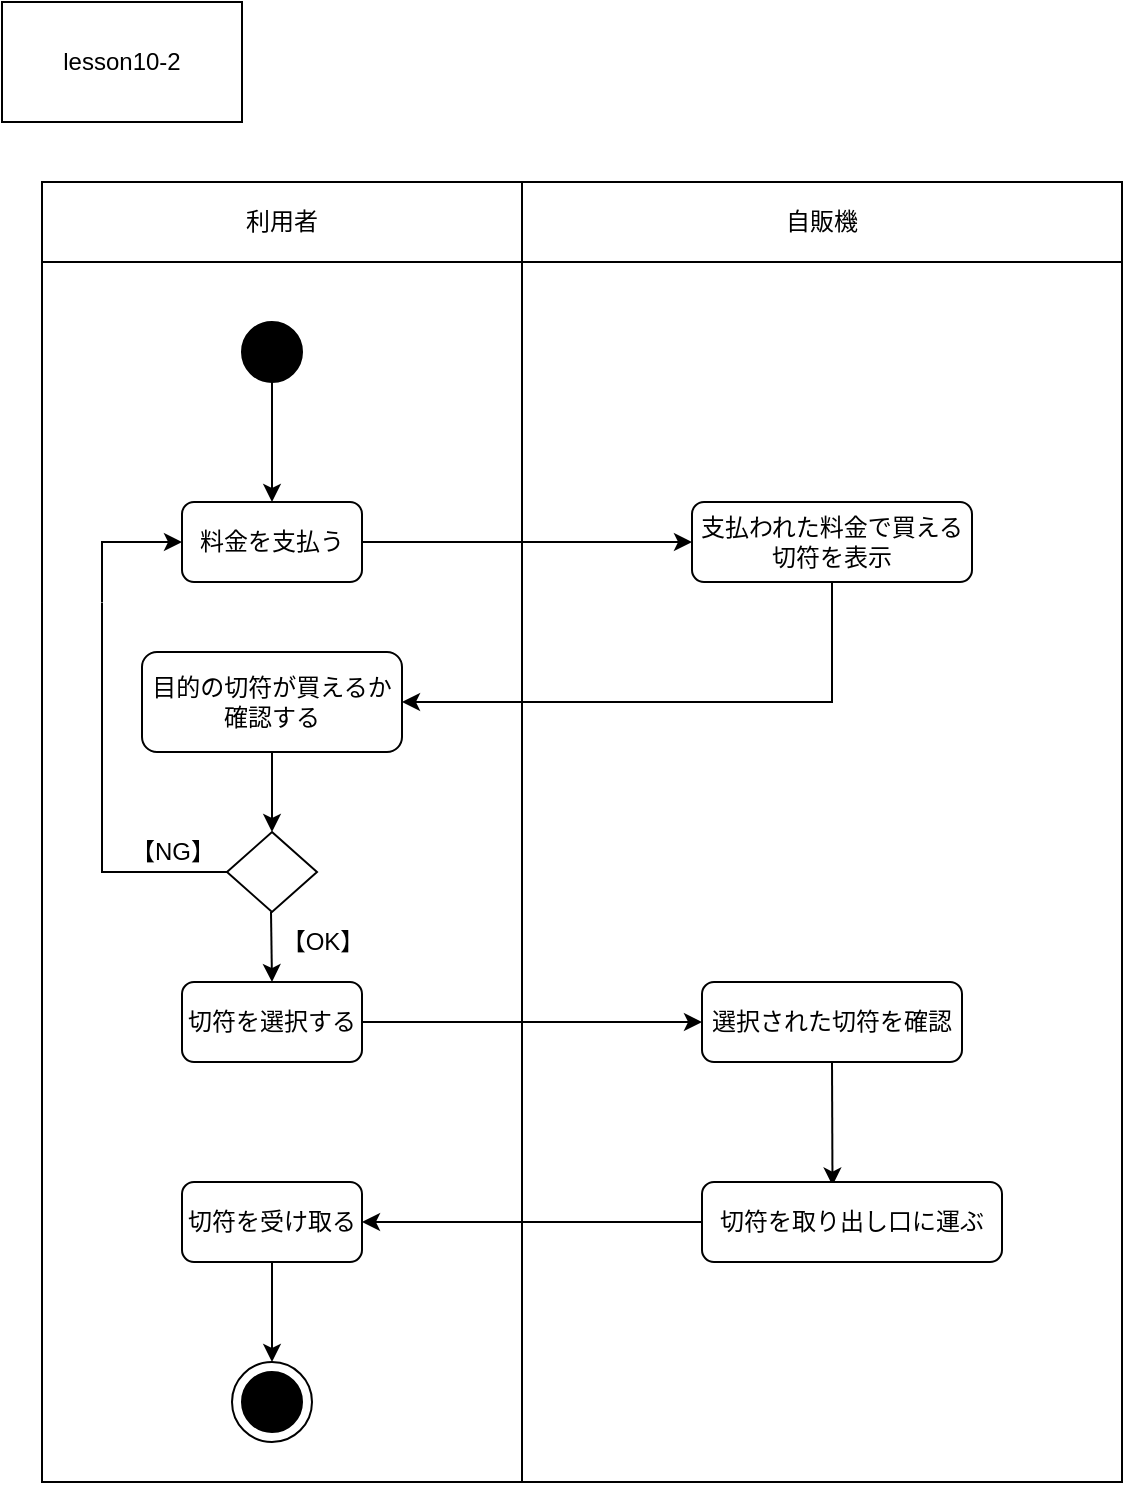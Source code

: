 <mxfile version="22.0.2" type="device">
  <diagram name="ページ1" id="NKPZZOQx5-XQ6p6UbQd2">
    <mxGraphModel dx="864" dy="556" grid="1" gridSize="10" guides="1" tooltips="1" connect="1" arrows="1" fold="1" page="1" pageScale="1" pageWidth="827" pageHeight="1169" math="0" shadow="0">
      <root>
        <mxCell id="0" />
        <mxCell id="1" parent="0" />
        <mxCell id="8J1VvUq5-NI3Xs663vR5-26" value="" style="rounded=0;whiteSpace=wrap;html=1;" parent="1" vertex="1">
          <mxGeometry x="270" y="340" width="300" height="610" as="geometry" />
        </mxCell>
        <mxCell id="8J1VvUq5-NI3Xs663vR5-25" value="" style="rounded=0;whiteSpace=wrap;html=1;" parent="1" vertex="1">
          <mxGeometry x="30" y="340" width="240" height="610" as="geometry" />
        </mxCell>
        <mxCell id="0mSqBatTHCEcBpTO_uF6-18" value="lesson10-2" style="rounded=0;whiteSpace=wrap;html=1;" parent="1" vertex="1">
          <mxGeometry x="10" y="210" width="120" height="60" as="geometry" />
        </mxCell>
        <mxCell id="8J1VvUq5-NI3Xs663vR5-1" value="" style="ellipse;whiteSpace=wrap;html=1;aspect=fixed;fillColor=#000000;" parent="1" vertex="1">
          <mxGeometry x="130" y="370" width="30" height="30" as="geometry" />
        </mxCell>
        <mxCell id="8J1VvUq5-NI3Xs663vR5-3" value="" style="ellipse;whiteSpace=wrap;html=1;aspect=fixed;" parent="1" vertex="1">
          <mxGeometry x="125" y="890" width="40" height="40" as="geometry" />
        </mxCell>
        <mxCell id="8J1VvUq5-NI3Xs663vR5-2" value="" style="ellipse;whiteSpace=wrap;html=1;aspect=fixed;fillColor=#000000;" parent="1" vertex="1">
          <mxGeometry x="130" y="895" width="30" height="30" as="geometry" />
        </mxCell>
        <mxCell id="8J1VvUq5-NI3Xs663vR5-4" value="料金を支払う" style="rounded=1;whiteSpace=wrap;html=1;" parent="1" vertex="1">
          <mxGeometry x="100" y="460" width="90" height="40" as="geometry" />
        </mxCell>
        <mxCell id="8J1VvUq5-NI3Xs663vR5-7" value="" style="endArrow=classic;html=1;rounded=0;exitX=0.5;exitY=1;exitDx=0;exitDy=0;" parent="1" source="8J1VvUq5-NI3Xs663vR5-1" edge="1">
          <mxGeometry width="50" height="50" relative="1" as="geometry">
            <mxPoint x="145" y="495" as="sourcePoint" />
            <mxPoint x="145" y="460" as="targetPoint" />
          </mxGeometry>
        </mxCell>
        <mxCell id="8J1VvUq5-NI3Xs663vR5-8" value="切符を選択する" style="rounded=1;whiteSpace=wrap;html=1;" parent="1" vertex="1">
          <mxGeometry x="100" y="700" width="90" height="40" as="geometry" />
        </mxCell>
        <mxCell id="8J1VvUq5-NI3Xs663vR5-10" value="" style="endArrow=classic;html=1;rounded=0;exitX=1;exitY=0.5;exitDx=0;exitDy=0;entryX=0;entryY=0.5;entryDx=0;entryDy=0;" parent="1" source="8J1VvUq5-NI3Xs663vR5-8" target="8J1VvUq5-NI3Xs663vR5-14" edge="1">
          <mxGeometry width="50" height="50" relative="1" as="geometry">
            <mxPoint x="280" y="620" as="sourcePoint" />
            <mxPoint x="360" y="650" as="targetPoint" />
          </mxGeometry>
        </mxCell>
        <mxCell id="8J1VvUq5-NI3Xs663vR5-11" value="切符を受け取る" style="rounded=1;whiteSpace=wrap;html=1;" parent="1" vertex="1">
          <mxGeometry x="100" y="800" width="90" height="40" as="geometry" />
        </mxCell>
        <mxCell id="8J1VvUq5-NI3Xs663vR5-12" value="" style="endArrow=classic;html=1;rounded=0;exitX=0.5;exitY=1;exitDx=0;exitDy=0;entryX=0.5;entryY=0;entryDx=0;entryDy=0;" parent="1" source="8J1VvUq5-NI3Xs663vR5-11" target="8J1VvUq5-NI3Xs663vR5-3" edge="1">
          <mxGeometry width="50" height="50" relative="1" as="geometry">
            <mxPoint x="280" y="800" as="sourcePoint" />
            <mxPoint x="330" y="750" as="targetPoint" />
          </mxGeometry>
        </mxCell>
        <mxCell id="8J1VvUq5-NI3Xs663vR5-13" value="" style="endArrow=classic;html=1;rounded=0;entryX=1;entryY=0.5;entryDx=0;entryDy=0;" parent="1" target="8J1VvUq5-NI3Xs663vR5-11" edge="1">
          <mxGeometry width="50" height="50" relative="1" as="geometry">
            <mxPoint x="360" y="820" as="sourcePoint" />
            <mxPoint x="330" y="670" as="targetPoint" />
          </mxGeometry>
        </mxCell>
        <mxCell id="8J1VvUq5-NI3Xs663vR5-14" value="選択された切符を確認" style="rounded=1;whiteSpace=wrap;html=1;" parent="1" vertex="1">
          <mxGeometry x="360" y="700" width="130" height="40" as="geometry" />
        </mxCell>
        <mxCell id="8J1VvUq5-NI3Xs663vR5-15" value="" style="endArrow=classic;html=1;rounded=0;exitX=0.5;exitY=1;exitDx=0;exitDy=0;entryX=0.435;entryY=0.044;entryDx=0;entryDy=0;entryPerimeter=0;" parent="1" source="8J1VvUq5-NI3Xs663vR5-14" target="8J1VvUq5-NI3Xs663vR5-16" edge="1">
          <mxGeometry width="50" height="50" relative="1" as="geometry">
            <mxPoint x="280" y="710" as="sourcePoint" />
            <mxPoint x="425" y="790" as="targetPoint" />
          </mxGeometry>
        </mxCell>
        <mxCell id="8J1VvUq5-NI3Xs663vR5-16" value="切符を取り出し口に運ぶ" style="rounded=1;whiteSpace=wrap;html=1;" parent="1" vertex="1">
          <mxGeometry x="360" y="800" width="150" height="40" as="geometry" />
        </mxCell>
        <mxCell id="8J1VvUq5-NI3Xs663vR5-17" value="支払われた料金で買える切符を表示" style="rounded=1;whiteSpace=wrap;html=1;" parent="1" vertex="1">
          <mxGeometry x="355" y="460" width="140" height="40" as="geometry" />
        </mxCell>
        <mxCell id="8J1VvUq5-NI3Xs663vR5-19" value="" style="endArrow=classic;html=1;rounded=0;exitX=1;exitY=0.5;exitDx=0;exitDy=0;entryX=0;entryY=0.5;entryDx=0;entryDy=0;" parent="1" source="8J1VvUq5-NI3Xs663vR5-4" target="8J1VvUq5-NI3Xs663vR5-17" edge="1">
          <mxGeometry width="50" height="50" relative="1" as="geometry">
            <mxPoint x="290" y="552.5" as="sourcePoint" />
            <mxPoint x="360" y="600" as="targetPoint" />
          </mxGeometry>
        </mxCell>
        <mxCell id="8J1VvUq5-NI3Xs663vR5-20" value="" style="endArrow=classic;html=1;rounded=0;entryX=1;entryY=0.5;entryDx=0;entryDy=0;exitX=0.5;exitY=1;exitDx=0;exitDy=0;" parent="1" source="8J1VvUq5-NI3Xs663vR5-17" target="8J1VvUq5-NI3Xs663vR5-28" edge="1">
          <mxGeometry width="50" height="50" relative="1" as="geometry">
            <mxPoint x="310" y="650" as="sourcePoint" />
            <mxPoint x="360" y="600" as="targetPoint" />
            <Array as="points">
              <mxPoint x="425" y="560" />
            </Array>
          </mxGeometry>
        </mxCell>
        <mxCell id="8J1VvUq5-NI3Xs663vR5-28" value="目的の切符が買えるか確認する" style="rounded=1;whiteSpace=wrap;html=1;" parent="1" vertex="1">
          <mxGeometry x="80" y="535" width="130" height="50" as="geometry" />
        </mxCell>
        <mxCell id="8J1VvUq5-NI3Xs663vR5-29" value="" style="rhombus;whiteSpace=wrap;html=1;" parent="1" vertex="1">
          <mxGeometry x="122.5" y="625" width="45" height="40" as="geometry" />
        </mxCell>
        <mxCell id="8J1VvUq5-NI3Xs663vR5-30" value="" style="endArrow=classic;html=1;rounded=0;exitX=0.5;exitY=1;exitDx=0;exitDy=0;entryX=0.5;entryY=0;entryDx=0;entryDy=0;" parent="1" source="8J1VvUq5-NI3Xs663vR5-28" target="8J1VvUq5-NI3Xs663vR5-29" edge="1">
          <mxGeometry width="50" height="50" relative="1" as="geometry">
            <mxPoint x="290" y="680" as="sourcePoint" />
            <mxPoint x="340" y="630" as="targetPoint" />
          </mxGeometry>
        </mxCell>
        <mxCell id="8J1VvUq5-NI3Xs663vR5-31" value="" style="endArrow=classic;html=1;rounded=0;exitX=0.5;exitY=1;exitDx=0;exitDy=0;" parent="1" edge="1">
          <mxGeometry width="50" height="50" relative="1" as="geometry">
            <mxPoint x="144.5" y="665" as="sourcePoint" />
            <mxPoint x="145" y="700" as="targetPoint" />
          </mxGeometry>
        </mxCell>
        <mxCell id="8J1VvUq5-NI3Xs663vR5-32" value="【OK】" style="text;html=1;align=center;verticalAlign=middle;resizable=0;points=[];autosize=1;strokeColor=none;fillColor=none;" parent="1" vertex="1">
          <mxGeometry x="140" y="665" width="60" height="30" as="geometry" />
        </mxCell>
        <mxCell id="8J1VvUq5-NI3Xs663vR5-33" value="【NG】" style="text;html=1;align=center;verticalAlign=middle;resizable=0;points=[];autosize=1;strokeColor=none;fillColor=none;" parent="1" vertex="1">
          <mxGeometry x="60" y="620" width="70" height="30" as="geometry" />
        </mxCell>
        <mxCell id="8J1VvUq5-NI3Xs663vR5-34" value="" style="endArrow=none;html=1;rounded=0;entryX=0;entryY=0.5;entryDx=0;entryDy=0;exitX=0.125;exitY=0.279;exitDx=0;exitDy=0;exitPerimeter=0;" parent="1" source="8J1VvUq5-NI3Xs663vR5-25" target="8J1VvUq5-NI3Xs663vR5-29" edge="1">
          <mxGeometry width="50" height="50" relative="1" as="geometry">
            <mxPoint x="240" y="680" as="sourcePoint" />
            <mxPoint x="290" y="630" as="targetPoint" />
            <Array as="points">
              <mxPoint x="60" y="645" />
            </Array>
          </mxGeometry>
        </mxCell>
        <mxCell id="8J1VvUq5-NI3Xs663vR5-37" value="" style="endArrow=classic;html=1;rounded=0;entryX=0;entryY=0.5;entryDx=0;entryDy=0;" parent="1" target="8J1VvUq5-NI3Xs663vR5-4" edge="1">
          <mxGeometry width="50" height="50" relative="1" as="geometry">
            <mxPoint x="60" y="510" as="sourcePoint" />
            <mxPoint x="230" y="520" as="targetPoint" />
            <Array as="points">
              <mxPoint x="60" y="480" />
            </Array>
          </mxGeometry>
        </mxCell>
        <mxCell id="8J1VvUq5-NI3Xs663vR5-38" value="利用者" style="rounded=0;whiteSpace=wrap;html=1;" parent="1" vertex="1">
          <mxGeometry x="30" y="300" width="240" height="40" as="geometry" />
        </mxCell>
        <mxCell id="8J1VvUq5-NI3Xs663vR5-39" value="自販機" style="rounded=0;whiteSpace=wrap;html=1;" parent="1" vertex="1">
          <mxGeometry x="270" y="300" width="300" height="40" as="geometry" />
        </mxCell>
      </root>
    </mxGraphModel>
  </diagram>
</mxfile>
